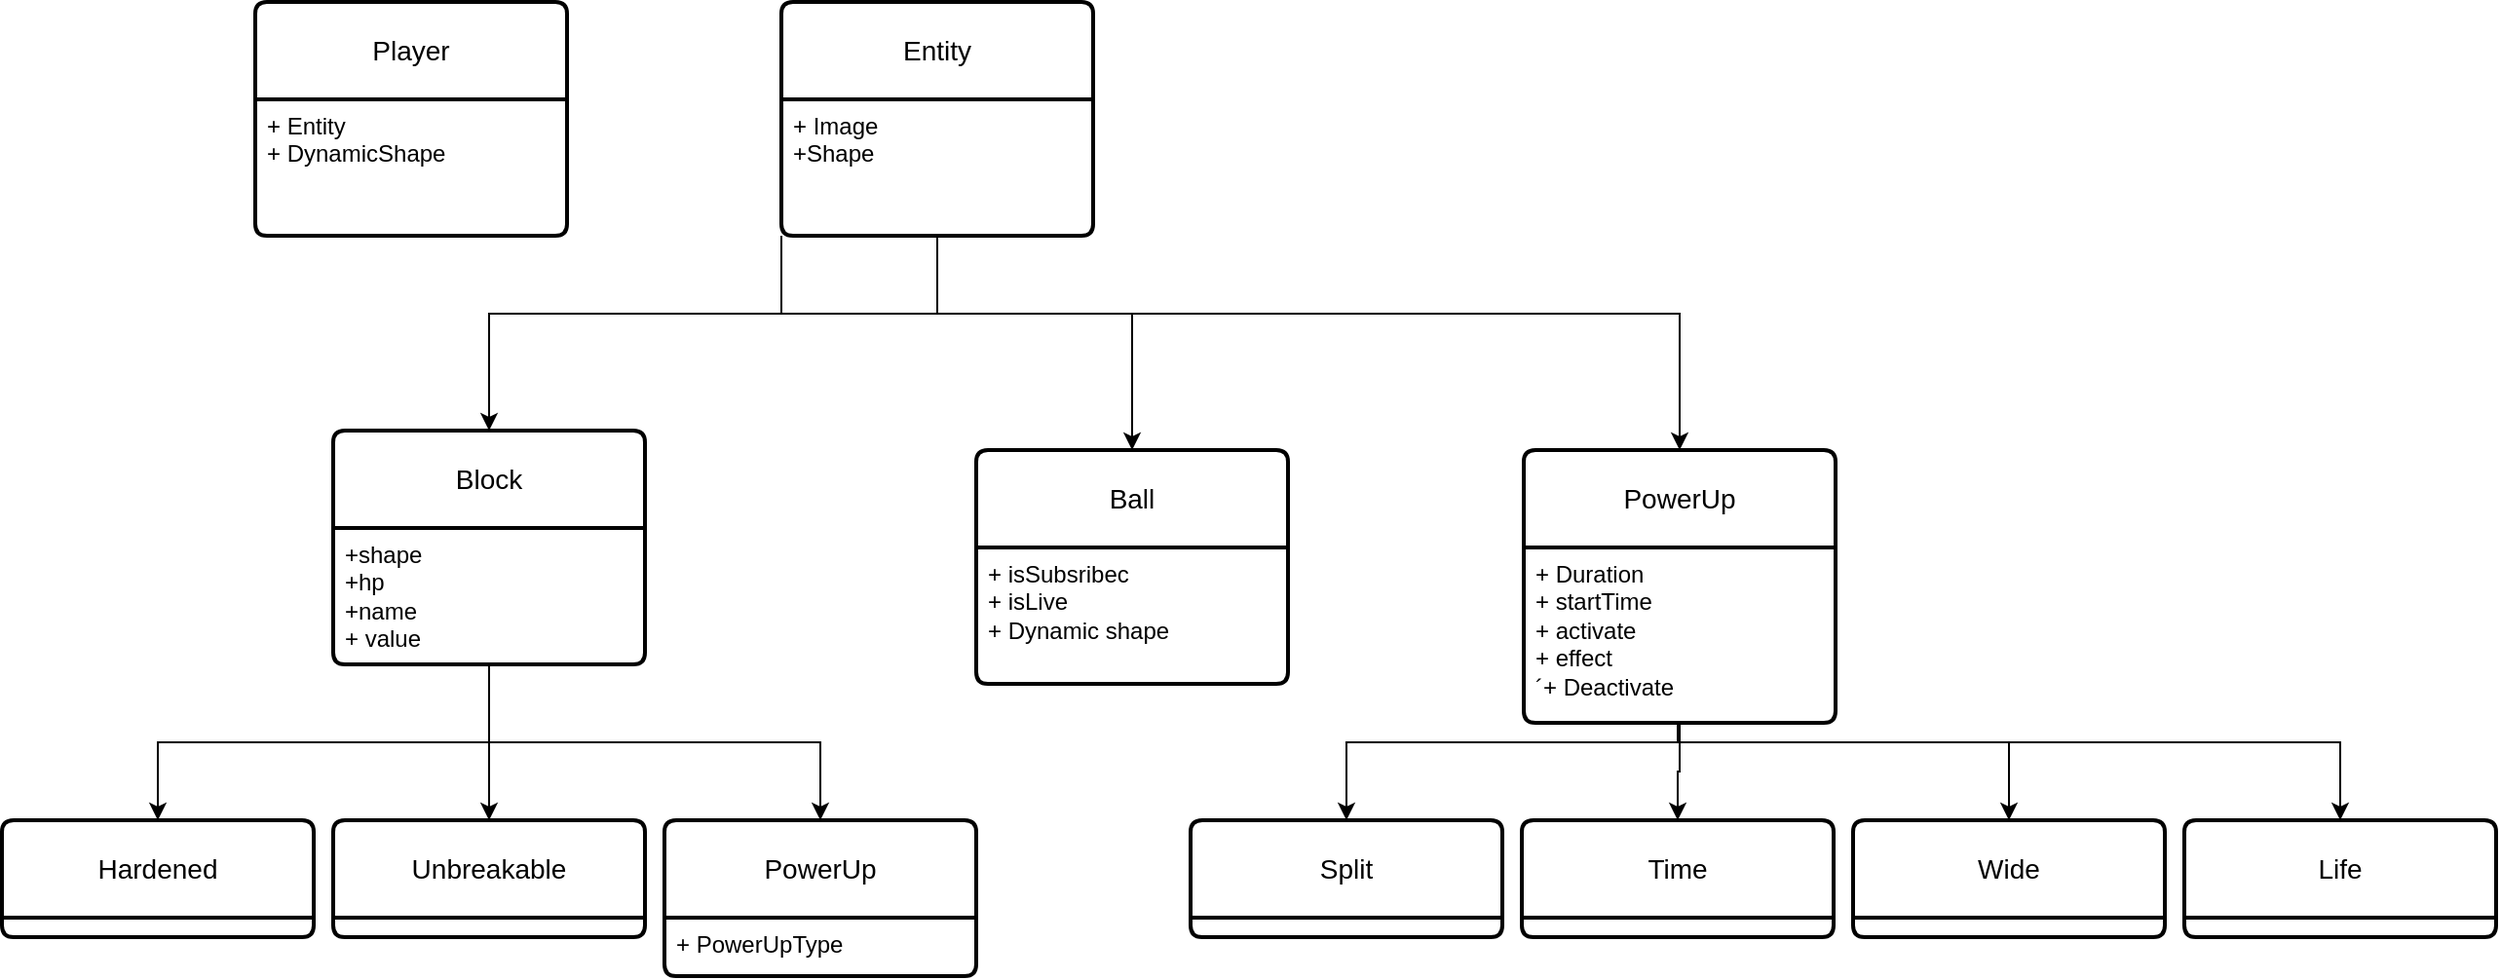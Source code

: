 <mxfile version="21.2.3" type="github">
  <diagram id="R2lEEEUBdFMjLlhIrx00" name="Page-1">
    <mxGraphModel dx="1990" dy="960" grid="1" gridSize="10" guides="1" tooltips="1" connect="1" arrows="1" fold="1" page="1" pageScale="1" pageWidth="850" pageHeight="1100" math="0" shadow="0" extFonts="Permanent Marker^https://fonts.googleapis.com/css?family=Permanent+Marker">
      <root>
        <mxCell id="0" />
        <mxCell id="1" parent="0" />
        <mxCell id="cdEGZ-7qNYIHhvi8kMoW-1" value="Entity" style="swimlane;childLayout=stackLayout;horizontal=1;startSize=50;horizontalStack=0;rounded=1;fontSize=14;fontStyle=0;strokeWidth=2;resizeParent=0;resizeLast=1;shadow=0;dashed=0;align=center;arcSize=4;whiteSpace=wrap;html=1;" vertex="1" parent="1">
          <mxGeometry x="570" y="10" width="160" height="120" as="geometry" />
        </mxCell>
        <mxCell id="cdEGZ-7qNYIHhvi8kMoW-2" value="+ Image&lt;br&gt;+Shape" style="align=left;strokeColor=none;fillColor=none;spacingLeft=4;fontSize=12;verticalAlign=top;resizable=0;rotatable=0;part=1;html=1;" vertex="1" parent="cdEGZ-7qNYIHhvi8kMoW-1">
          <mxGeometry y="50" width="160" height="70" as="geometry" />
        </mxCell>
        <mxCell id="cdEGZ-7qNYIHhvi8kMoW-4" value="Player" style="swimlane;childLayout=stackLayout;horizontal=1;startSize=50;horizontalStack=0;rounded=1;fontSize=14;fontStyle=0;strokeWidth=2;resizeParent=0;resizeLast=1;shadow=0;dashed=0;align=center;arcSize=4;whiteSpace=wrap;html=1;" vertex="1" parent="1">
          <mxGeometry x="300" y="10" width="160" height="120" as="geometry" />
        </mxCell>
        <mxCell id="cdEGZ-7qNYIHhvi8kMoW-5" value="+ Entity&lt;br&gt;+ DynamicShape" style="align=left;strokeColor=none;fillColor=none;spacingLeft=4;fontSize=12;verticalAlign=top;resizable=0;rotatable=0;part=1;html=1;" vertex="1" parent="cdEGZ-7qNYIHhvi8kMoW-4">
          <mxGeometry y="50" width="160" height="70" as="geometry" />
        </mxCell>
        <mxCell id="cdEGZ-7qNYIHhvi8kMoW-6" value="Block" style="swimlane;childLayout=stackLayout;horizontal=1;startSize=50;horizontalStack=0;rounded=1;fontSize=14;fontStyle=0;strokeWidth=2;resizeParent=0;resizeLast=1;shadow=0;dashed=0;align=center;arcSize=4;whiteSpace=wrap;html=1;" vertex="1" parent="1">
          <mxGeometry x="340" y="230" width="160" height="120" as="geometry" />
        </mxCell>
        <mxCell id="cdEGZ-7qNYIHhvi8kMoW-7" value="+shape&lt;br&gt;+hp&lt;br&gt;+name&lt;br&gt;+ value" style="align=left;strokeColor=none;fillColor=none;spacingLeft=4;fontSize=12;verticalAlign=top;resizable=0;rotatable=0;part=1;html=1;" vertex="1" parent="cdEGZ-7qNYIHhvi8kMoW-6">
          <mxGeometry y="50" width="160" height="70" as="geometry" />
        </mxCell>
        <mxCell id="cdEGZ-7qNYIHhvi8kMoW-8" value="Ball" style="swimlane;childLayout=stackLayout;horizontal=1;startSize=50;horizontalStack=0;rounded=1;fontSize=14;fontStyle=0;strokeWidth=2;resizeParent=0;resizeLast=1;shadow=0;dashed=0;align=center;arcSize=4;whiteSpace=wrap;html=1;" vertex="1" parent="1">
          <mxGeometry x="670" y="240" width="160" height="120" as="geometry" />
        </mxCell>
        <mxCell id="cdEGZ-7qNYIHhvi8kMoW-9" value="+ isSubsribec&lt;br&gt;+ isLive&lt;br&gt;+ Dynamic shape" style="align=left;strokeColor=none;fillColor=none;spacingLeft=4;fontSize=12;verticalAlign=top;resizable=0;rotatable=0;part=1;html=1;" vertex="1" parent="cdEGZ-7qNYIHhvi8kMoW-8">
          <mxGeometry y="50" width="160" height="70" as="geometry" />
        </mxCell>
        <mxCell id="cdEGZ-7qNYIHhvi8kMoW-10" value="PowerUp" style="swimlane;childLayout=stackLayout;horizontal=1;startSize=50;horizontalStack=0;rounded=1;fontSize=14;fontStyle=0;strokeWidth=2;resizeParent=0;resizeLast=1;shadow=0;dashed=0;align=center;arcSize=4;whiteSpace=wrap;html=1;" vertex="1" parent="1">
          <mxGeometry x="951" y="240" width="160" height="140" as="geometry" />
        </mxCell>
        <mxCell id="cdEGZ-7qNYIHhvi8kMoW-11" value="+ Duration&lt;br&gt;+ startTime&lt;br&gt;+ activate&lt;br&gt;+ effect&lt;br&gt;´+ Deactivate" style="align=left;strokeColor=none;fillColor=none;spacingLeft=4;fontSize=12;verticalAlign=top;resizable=0;rotatable=0;part=1;html=1;" vertex="1" parent="cdEGZ-7qNYIHhvi8kMoW-10">
          <mxGeometry y="50" width="160" height="90" as="geometry" />
        </mxCell>
        <mxCell id="cdEGZ-7qNYIHhvi8kMoW-14" style="edgeStyle=orthogonalEdgeStyle;rounded=0;orthogonalLoop=1;jettySize=auto;html=1;" edge="1" parent="1" source="cdEGZ-7qNYIHhvi8kMoW-2" target="cdEGZ-7qNYIHhvi8kMoW-6">
          <mxGeometry relative="1" as="geometry">
            <Array as="points">
              <mxPoint x="570" y="170" />
              <mxPoint x="420" y="170" />
            </Array>
          </mxGeometry>
        </mxCell>
        <mxCell id="cdEGZ-7qNYIHhvi8kMoW-15" style="edgeStyle=orthogonalEdgeStyle;rounded=0;orthogonalLoop=1;jettySize=auto;html=1;" edge="1" parent="1" source="cdEGZ-7qNYIHhvi8kMoW-2" target="cdEGZ-7qNYIHhvi8kMoW-8">
          <mxGeometry relative="1" as="geometry">
            <Array as="points">
              <mxPoint x="570" y="170" />
              <mxPoint x="750" y="170" />
            </Array>
          </mxGeometry>
        </mxCell>
        <mxCell id="cdEGZ-7qNYIHhvi8kMoW-16" style="edgeStyle=orthogonalEdgeStyle;rounded=0;orthogonalLoop=1;jettySize=auto;html=1;entryX=0.5;entryY=0;entryDx=0;entryDy=0;" edge="1" parent="1" source="cdEGZ-7qNYIHhvi8kMoW-2" target="cdEGZ-7qNYIHhvi8kMoW-10">
          <mxGeometry relative="1" as="geometry">
            <Array as="points">
              <mxPoint x="650" y="170" />
              <mxPoint x="1031" y="170" />
            </Array>
          </mxGeometry>
        </mxCell>
        <mxCell id="cdEGZ-7qNYIHhvi8kMoW-18" value="Hardened" style="swimlane;childLayout=stackLayout;horizontal=1;startSize=50;horizontalStack=0;rounded=1;fontSize=14;fontStyle=0;strokeWidth=2;resizeParent=0;resizeLast=1;shadow=0;dashed=0;align=center;arcSize=4;whiteSpace=wrap;html=1;" vertex="1" parent="1">
          <mxGeometry x="170" y="430" width="160" height="60" as="geometry" />
        </mxCell>
        <mxCell id="cdEGZ-7qNYIHhvi8kMoW-20" value="PowerUp" style="swimlane;childLayout=stackLayout;horizontal=1;startSize=50;horizontalStack=0;rounded=1;fontSize=14;fontStyle=0;strokeWidth=2;resizeParent=0;resizeLast=1;shadow=0;dashed=0;align=center;arcSize=4;whiteSpace=wrap;html=1;" vertex="1" parent="1">
          <mxGeometry x="510" y="430" width="160" height="80" as="geometry" />
        </mxCell>
        <mxCell id="cdEGZ-7qNYIHhvi8kMoW-21" value="+ PowerUpType" style="align=left;strokeColor=none;fillColor=none;spacingLeft=4;fontSize=12;verticalAlign=top;resizable=0;rotatable=0;part=1;html=1;" vertex="1" parent="cdEGZ-7qNYIHhvi8kMoW-20">
          <mxGeometry y="50" width="160" height="30" as="geometry" />
        </mxCell>
        <mxCell id="cdEGZ-7qNYIHhvi8kMoW-22" value="Unbreakable" style="swimlane;childLayout=stackLayout;horizontal=1;startSize=50;horizontalStack=0;rounded=1;fontSize=14;fontStyle=0;strokeWidth=2;resizeParent=0;resizeLast=1;shadow=0;dashed=0;align=center;arcSize=4;whiteSpace=wrap;html=1;" vertex="1" parent="1">
          <mxGeometry x="340" y="430" width="160" height="60" as="geometry" />
        </mxCell>
        <mxCell id="cdEGZ-7qNYIHhvi8kMoW-24" style="edgeStyle=orthogonalEdgeStyle;rounded=0;orthogonalLoop=1;jettySize=auto;html=1;entryX=0.5;entryY=0;entryDx=0;entryDy=0;" edge="1" parent="1" source="cdEGZ-7qNYIHhvi8kMoW-7" target="cdEGZ-7qNYIHhvi8kMoW-18">
          <mxGeometry relative="1" as="geometry">
            <Array as="points">
              <mxPoint x="420" y="390" />
              <mxPoint x="250" y="390" />
            </Array>
          </mxGeometry>
        </mxCell>
        <mxCell id="cdEGZ-7qNYIHhvi8kMoW-25" style="edgeStyle=orthogonalEdgeStyle;rounded=0;orthogonalLoop=1;jettySize=auto;html=1;" edge="1" parent="1" source="cdEGZ-7qNYIHhvi8kMoW-7" target="cdEGZ-7qNYIHhvi8kMoW-22">
          <mxGeometry relative="1" as="geometry" />
        </mxCell>
        <mxCell id="cdEGZ-7qNYIHhvi8kMoW-26" style="edgeStyle=orthogonalEdgeStyle;rounded=0;orthogonalLoop=1;jettySize=auto;html=1;entryX=0.5;entryY=0;entryDx=0;entryDy=0;" edge="1" parent="1" source="cdEGZ-7qNYIHhvi8kMoW-7" target="cdEGZ-7qNYIHhvi8kMoW-20">
          <mxGeometry relative="1" as="geometry">
            <Array as="points">
              <mxPoint x="420" y="390" />
              <mxPoint x="590" y="390" />
            </Array>
          </mxGeometry>
        </mxCell>
        <mxCell id="cdEGZ-7qNYIHhvi8kMoW-27" value="Split" style="swimlane;childLayout=stackLayout;horizontal=1;startSize=50;horizontalStack=0;rounded=1;fontSize=14;fontStyle=0;strokeWidth=2;resizeParent=0;resizeLast=1;shadow=0;dashed=0;align=center;arcSize=4;whiteSpace=wrap;html=1;" vertex="1" parent="1">
          <mxGeometry x="780" y="430" width="160" height="60" as="geometry" />
        </mxCell>
        <mxCell id="cdEGZ-7qNYIHhvi8kMoW-29" value="Wide" style="swimlane;childLayout=stackLayout;horizontal=1;startSize=50;horizontalStack=0;rounded=1;fontSize=14;fontStyle=0;strokeWidth=2;resizeParent=0;resizeLast=1;shadow=0;dashed=0;align=center;arcSize=4;whiteSpace=wrap;html=1;" vertex="1" parent="1">
          <mxGeometry x="1120" y="430" width="160" height="60" as="geometry" />
        </mxCell>
        <mxCell id="cdEGZ-7qNYIHhvi8kMoW-31" value="Time" style="swimlane;childLayout=stackLayout;horizontal=1;startSize=50;horizontalStack=0;rounded=1;fontSize=14;fontStyle=0;strokeWidth=2;resizeParent=0;resizeLast=1;shadow=0;dashed=0;align=center;arcSize=4;whiteSpace=wrap;html=1;" vertex="1" parent="1">
          <mxGeometry x="950" y="430" width="160" height="60" as="geometry" />
        </mxCell>
        <mxCell id="cdEGZ-7qNYIHhvi8kMoW-33" style="edgeStyle=orthogonalEdgeStyle;rounded=0;orthogonalLoop=1;jettySize=auto;html=1;entryX=0.5;entryY=0;entryDx=0;entryDy=0;" edge="1" parent="1" source="cdEGZ-7qNYIHhvi8kMoW-11" target="cdEGZ-7qNYIHhvi8kMoW-31">
          <mxGeometry relative="1" as="geometry" />
        </mxCell>
        <mxCell id="cdEGZ-7qNYIHhvi8kMoW-34" style="edgeStyle=orthogonalEdgeStyle;rounded=0;orthogonalLoop=1;jettySize=auto;html=1;entryX=0.5;entryY=0;entryDx=0;entryDy=0;" edge="1" parent="1" source="cdEGZ-7qNYIHhvi8kMoW-11" target="cdEGZ-7qNYIHhvi8kMoW-29">
          <mxGeometry relative="1" as="geometry">
            <Array as="points">
              <mxPoint x="1030" y="390" />
              <mxPoint x="1200" y="390" />
            </Array>
          </mxGeometry>
        </mxCell>
        <mxCell id="cdEGZ-7qNYIHhvi8kMoW-35" style="edgeStyle=orthogonalEdgeStyle;rounded=0;orthogonalLoop=1;jettySize=auto;html=1;entryX=0.5;entryY=0;entryDx=0;entryDy=0;" edge="1" parent="1" source="cdEGZ-7qNYIHhvi8kMoW-11" target="cdEGZ-7qNYIHhvi8kMoW-27">
          <mxGeometry relative="1" as="geometry">
            <Array as="points">
              <mxPoint x="1030" y="390" />
              <mxPoint x="860" y="390" />
            </Array>
          </mxGeometry>
        </mxCell>
        <mxCell id="cdEGZ-7qNYIHhvi8kMoW-36" value="Life" style="swimlane;childLayout=stackLayout;horizontal=1;startSize=50;horizontalStack=0;rounded=1;fontSize=14;fontStyle=0;strokeWidth=2;resizeParent=0;resizeLast=1;shadow=0;dashed=0;align=center;arcSize=4;whiteSpace=wrap;html=1;" vertex="1" parent="1">
          <mxGeometry x="1290" y="430" width="160" height="60" as="geometry" />
        </mxCell>
        <mxCell id="cdEGZ-7qNYIHhvi8kMoW-38" style="edgeStyle=orthogonalEdgeStyle;rounded=0;orthogonalLoop=1;jettySize=auto;html=1;entryX=0.5;entryY=0;entryDx=0;entryDy=0;" edge="1" parent="1" source="cdEGZ-7qNYIHhvi8kMoW-11" target="cdEGZ-7qNYIHhvi8kMoW-36">
          <mxGeometry relative="1" as="geometry">
            <Array as="points">
              <mxPoint x="1030" y="390" />
              <mxPoint x="1370" y="390" />
            </Array>
          </mxGeometry>
        </mxCell>
      </root>
    </mxGraphModel>
  </diagram>
</mxfile>
